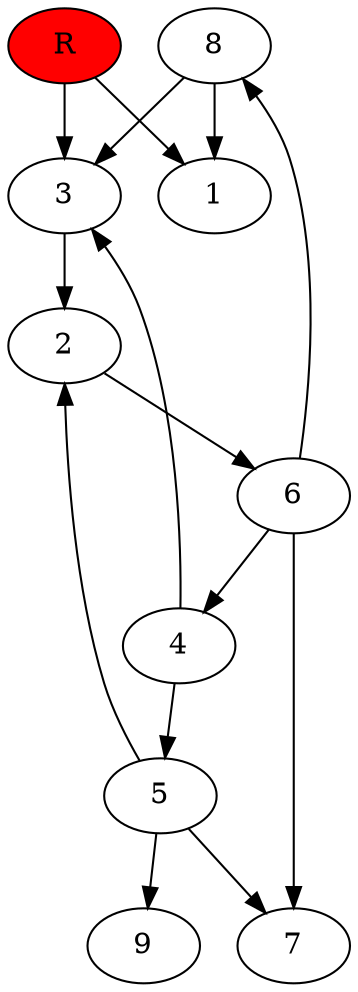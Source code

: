 digraph prb63512 {
	1
	2
	3
	4
	5
	6
	7
	8
	R [fillcolor="#ff0000" style=filled]
	2 -> 6
	3 -> 2
	4 -> 3
	4 -> 5
	5 -> 2
	5 -> 7
	5 -> 9
	6 -> 4
	6 -> 7
	6 -> 8
	8 -> 1
	8 -> 3
	R -> 1
	R -> 3
}
